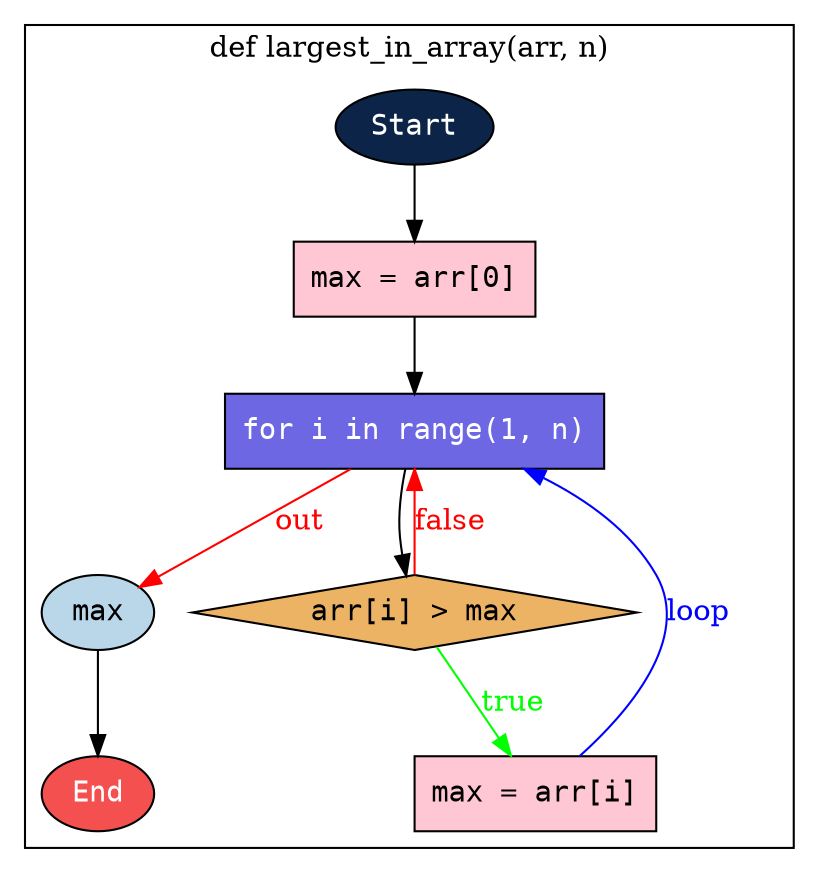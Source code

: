 digraph my_graph {
bgcolor="white"
node [fontname="courier"]

LStart_largest_in_array [shape=ellipse] [label="Start"] [type="START"] [style=filled fillcolor="#0B2447" fontcolor=white]
L10 [shape=rect] [label="max = arr[0]
"] [type="STATEMENT"] [style=filled fillcolor="#FFC6D3" fontcolor=black]
L15 [shape=rect] [label="for i in range(1, n)"] [type="LOOP"] [style=filled fillcolor="#6D67E4" fontcolor=white]
L16 [shape=diamond] [label="arr[i] > max"] [type="CONDITIONS"] [style=filled fillcolor="#ECB365" fontcolor=black]
L17 [shape=rect] [label="max = arr[i]
"] [type="STATEMENT"] [style=filled fillcolor="#FFC6D3" fontcolor=black]
L18 [shape=ellipse] [label="max"] [type="RETURN"] [style=filled fillcolor="#BAD7E9" fontcolor=black]
L999999 [shape=ellipse] [label="End"] [type="END"] [style=filled fillcolor="#F45050" fontcolor=white]

subgraph cluster_largest_in_array {
label = "def largest_in_array(arr, n)";

LStart_largest_in_array -> L10    [source="@current_to_next"]
L10 -> L15    [source="@current_to_next"]
L15 -> L16    [source="@loop_to_next"]
L15 -> L18 [color=red] [fontcolor=red] [label="out"] [source="@loop_to_next_sibling"]
L16 -> L15 [color=red] [fontcolor=red] [label="false"] [source="@last_if_to_parent"]
L17 -> L15 [color=blue] [fontcolor=blue] [label="loop"] [source="@last_to_loop"]
L16 -> L17 [color=green] [fontcolor=green] [label="true"] [source="@if_to_next_node"]

L18 -> L999999    [source="@return_to_end"]
}


}
